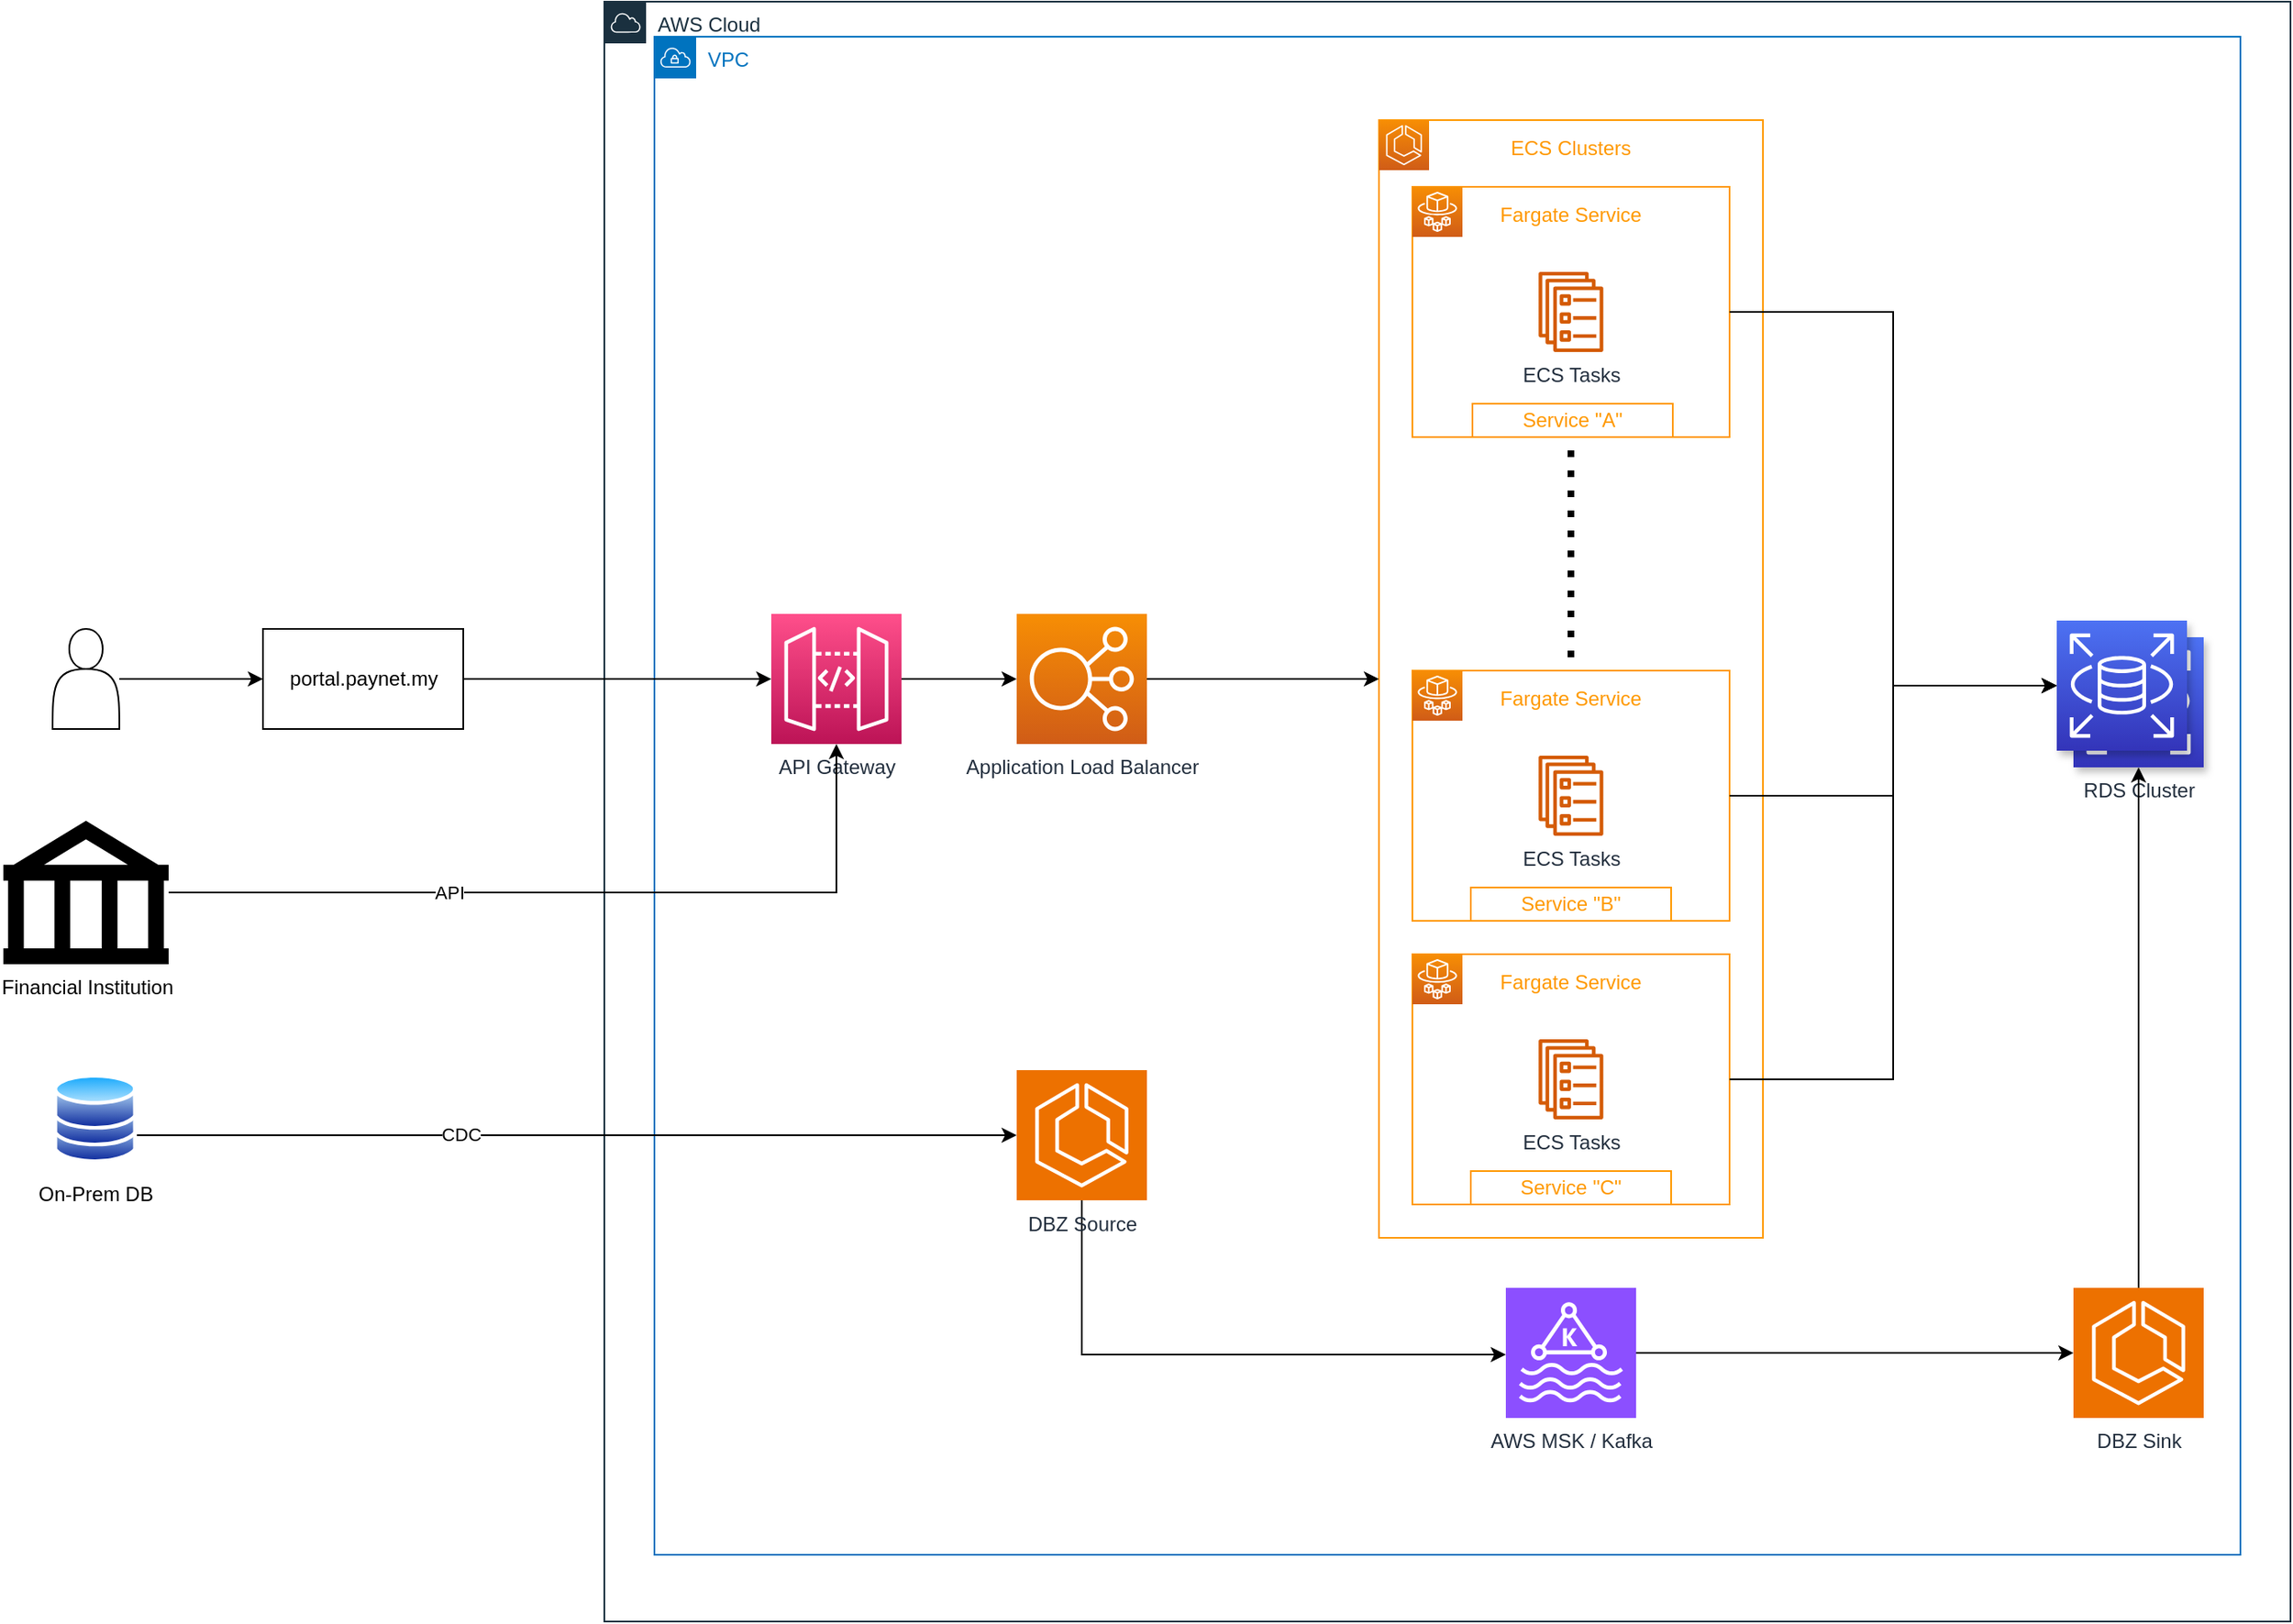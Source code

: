 <mxfile version="24.3.0" type="github" pages="2">
  <diagram name="archi" id="6VvenvqKkfI1LP6hs6xU">
    <mxGraphModel dx="2443" dy="829" grid="1" gridSize="10" guides="1" tooltips="1" connect="1" arrows="1" fold="1" page="1" pageScale="1" pageWidth="850" pageHeight="1100" math="0" shadow="0">
      <root>
        <mxCell id="0" />
        <mxCell id="1" parent="0" />
        <mxCell id="zs_Fc-4ZYUaIDNvFuIA1-17" value="&lt;font color=&quot;#1a303f&quot;&gt;AWS Cloud&lt;/font&gt;" style="sketch=0;outlineConnect=0;gradientColor=none;html=1;whiteSpace=wrap;fontSize=12;fontStyle=0;shape=mxgraph.aws4.group;grIcon=mxgraph.aws4.group_aws_cloud;strokeColor=#1A303F;fillColor=none;verticalAlign=top;align=left;spacingLeft=30;fontColor=#858B94;dashed=0;movable=1;resizable=1;rotatable=1;deletable=1;editable=1;locked=0;connectable=1;" parent="1" vertex="1">
          <mxGeometry x="100" y="309" width="1010" height="971" as="geometry" />
        </mxCell>
        <mxCell id="zs_Fc-4ZYUaIDNvFuIA1-20" value="&lt;font color=&quot;#0073bf&quot;&gt;VPC&lt;/font&gt;" style="sketch=0;outlineConnect=0;gradientColor=none;html=1;whiteSpace=wrap;fontSize=12;fontStyle=0;shape=mxgraph.aws4.group;grIcon=mxgraph.aws4.group_vpc;strokeColor=#0073BF;fillColor=none;verticalAlign=top;align=left;spacingLeft=30;fontColor=#B6BABF;dashed=0;" parent="1" vertex="1">
          <mxGeometry x="130" y="330" width="950" height="910" as="geometry" />
        </mxCell>
        <mxCell id="zs_Fc-4ZYUaIDNvFuIA1-34" value="" style="group" parent="1" vertex="1" connectable="0">
          <mxGeometry x="564" y="380" width="230" height="670" as="geometry" />
        </mxCell>
        <mxCell id="zs_Fc-4ZYUaIDNvFuIA1-33" value="&lt;div align=&quot;center&quot;&gt;&lt;div&gt;ECS Clusters&lt;/div&gt;&lt;/div&gt;" style="outlineConnect=0;gradientColor=none;html=1;whiteSpace=wrap;fontSize=12;fontStyle=0;strokeColor=#FF9900;fillColor=none;verticalAlign=top;align=center;fontColor=#FF9900;dashed=0;spacingTop=3;" parent="zs_Fc-4ZYUaIDNvFuIA1-34" vertex="1">
          <mxGeometry width="230" height="670" as="geometry" />
        </mxCell>
        <mxCell id="zs_Fc-4ZYUaIDNvFuIA1-32" value="" style="sketch=0;points=[[0,0,0],[0.25,0,0],[0.5,0,0],[0.75,0,0],[1,0,0],[0,1,0],[0.25,1,0],[0.5,1,0],[0.75,1,0],[1,1,0],[0,0.25,0],[0,0.5,0],[0,0.75,0],[1,0.25,0],[1,0.5,0],[1,0.75,0]];outlineConnect=0;fontColor=#232F3E;gradientColor=#F78E04;gradientDirection=north;fillColor=#D05C17;strokeColor=#ffffff;dashed=0;verticalLabelPosition=bottom;verticalAlign=top;align=center;html=1;fontSize=12;fontStyle=0;aspect=fixed;shape=mxgraph.aws4.resourceIcon;resIcon=mxgraph.aws4.ecs;" parent="zs_Fc-4ZYUaIDNvFuIA1-34" vertex="1">
          <mxGeometry width="30" height="30" as="geometry" />
        </mxCell>
        <mxCell id="zs_Fc-4ZYUaIDNvFuIA1-43" value="ECS Tasks" style="sketch=0;outlineConnect=0;fontColor=#232F3E;gradientColor=none;fillColor=#D45B07;strokeColor=none;dashed=0;verticalLabelPosition=bottom;verticalAlign=top;align=center;html=1;fontSize=12;fontStyle=0;aspect=fixed;pointerEvents=1;shape=mxgraph.aws4.ecs_service;" parent="zs_Fc-4ZYUaIDNvFuIA1-34" vertex="1">
          <mxGeometry x="95.5" y="91" width="39" height="48" as="geometry" />
        </mxCell>
        <mxCell id="zs_Fc-4ZYUaIDNvFuIA1-45" value="" style="group" parent="zs_Fc-4ZYUaIDNvFuIA1-34" vertex="1" connectable="0">
          <mxGeometry x="20" y="40" width="190" height="150" as="geometry" />
        </mxCell>
        <mxCell id="zs_Fc-4ZYUaIDNvFuIA1-41" value="Fargate Service" style="outlineConnect=0;gradientColor=none;html=1;whiteSpace=wrap;fontSize=12;fontStyle=0;strokeColor=#FF9900;fillColor=none;verticalAlign=top;align=center;fontColor=#FF9900;dashed=0;spacingTop=3;" parent="zs_Fc-4ZYUaIDNvFuIA1-45" vertex="1">
          <mxGeometry width="190" height="150" as="geometry" />
        </mxCell>
        <mxCell id="zs_Fc-4ZYUaIDNvFuIA1-42" value="" style="sketch=0;points=[[0,0,0],[0.25,0,0],[0.5,0,0],[0.75,0,0],[1,0,0],[0,1,0],[0.25,1,0],[0.5,1,0],[0.75,1,0],[1,1,0],[0,0.25,0],[0,0.5,0],[0,0.75,0],[1,0.25,0],[1,0.5,0],[1,0.75,0]];outlineConnect=0;fontColor=#232F3E;gradientColor=#F78E04;gradientDirection=north;fillColor=#D05C17;strokeColor=#ffffff;dashed=0;verticalLabelPosition=bottom;verticalAlign=top;align=center;html=1;fontSize=12;fontStyle=0;aspect=fixed;shape=mxgraph.aws4.resourceIcon;resIcon=mxgraph.aws4.fargate;" parent="zs_Fc-4ZYUaIDNvFuIA1-45" vertex="1">
          <mxGeometry width="30" height="30" as="geometry" />
        </mxCell>
        <mxCell id="zs_Fc-4ZYUaIDNvFuIA1-74" value="&lt;font color=&quot;#ff9900&quot;&gt;Service &quot;A&quot;&lt;/font&gt;" style="rounded=0;whiteSpace=wrap;html=1;strokeColor=#FF9900;" parent="zs_Fc-4ZYUaIDNvFuIA1-45" vertex="1">
          <mxGeometry x="36" y="130" width="120" height="20" as="geometry" />
        </mxCell>
        <mxCell id="zs_Fc-4ZYUaIDNvFuIA1-69" value="" style="group" parent="zs_Fc-4ZYUaIDNvFuIA1-34" vertex="1" connectable="0">
          <mxGeometry x="20" y="500" width="190" height="150" as="geometry" />
        </mxCell>
        <mxCell id="zs_Fc-4ZYUaIDNvFuIA1-62" value="Fargate Service" style="outlineConnect=0;gradientColor=none;html=1;whiteSpace=wrap;fontSize=12;fontStyle=0;strokeColor=#FF9900;fillColor=none;verticalAlign=top;align=center;fontColor=#FF9900;dashed=0;spacingTop=3;" parent="zs_Fc-4ZYUaIDNvFuIA1-69" vertex="1">
          <mxGeometry width="190" height="150" as="geometry" />
        </mxCell>
        <mxCell id="zs_Fc-4ZYUaIDNvFuIA1-63" value="" style="sketch=0;points=[[0,0,0],[0.25,0,0],[0.5,0,0],[0.75,0,0],[1,0,0],[0,1,0],[0.25,1,0],[0.5,1,0],[0.75,1,0],[1,1,0],[0,0.25,0],[0,0.5,0],[0,0.75,0],[1,0.25,0],[1,0.5,0],[1,0.75,0]];outlineConnect=0;fontColor=#232F3E;gradientColor=#F78E04;gradientDirection=north;fillColor=#D05C17;strokeColor=#ffffff;dashed=0;verticalLabelPosition=bottom;verticalAlign=top;align=center;html=1;fontSize=12;fontStyle=0;aspect=fixed;shape=mxgraph.aws4.resourceIcon;resIcon=mxgraph.aws4.fargate;" parent="zs_Fc-4ZYUaIDNvFuIA1-69" vertex="1">
          <mxGeometry width="30" height="30" as="geometry" />
        </mxCell>
        <mxCell id="zs_Fc-4ZYUaIDNvFuIA1-64" value="ECS Tasks" style="sketch=0;outlineConnect=0;fontColor=#232F3E;gradientColor=none;fillColor=#D45B07;strokeColor=none;dashed=0;verticalLabelPosition=bottom;verticalAlign=top;align=center;html=1;fontSize=12;fontStyle=0;aspect=fixed;pointerEvents=1;shape=mxgraph.aws4.ecs_service;" parent="zs_Fc-4ZYUaIDNvFuIA1-69" vertex="1">
          <mxGeometry x="75.5" y="51" width="39" height="48" as="geometry" />
        </mxCell>
        <mxCell id="zs_Fc-4ZYUaIDNvFuIA1-76" value="&lt;font color=&quot;#ff9900&quot;&gt;Service &quot;C&quot;&lt;/font&gt;" style="rounded=0;whiteSpace=wrap;html=1;strokeColor=#FF9900;" parent="zs_Fc-4ZYUaIDNvFuIA1-69" vertex="1">
          <mxGeometry x="35" y="130" width="120" height="20" as="geometry" />
        </mxCell>
        <mxCell id="zs_Fc-4ZYUaIDNvFuIA1-57" value="" style="group" parent="zs_Fc-4ZYUaIDNvFuIA1-34" vertex="1" connectable="0">
          <mxGeometry x="20" y="330" width="190" height="150" as="geometry" />
        </mxCell>
        <mxCell id="zs_Fc-4ZYUaIDNvFuIA1-70" value="" style="group" parent="zs_Fc-4ZYUaIDNvFuIA1-57" vertex="1" connectable="0">
          <mxGeometry width="190" height="150" as="geometry" />
        </mxCell>
        <mxCell id="zs_Fc-4ZYUaIDNvFuIA1-58" value="Fargate Service" style="outlineConnect=0;gradientColor=none;html=1;whiteSpace=wrap;fontSize=12;fontStyle=0;strokeColor=#FF9900;fillColor=none;verticalAlign=top;align=center;fontColor=#FF9900;dashed=0;spacingTop=3;" parent="zs_Fc-4ZYUaIDNvFuIA1-70" vertex="1">
          <mxGeometry width="190" height="150" as="geometry" />
        </mxCell>
        <mxCell id="zs_Fc-4ZYUaIDNvFuIA1-59" value="" style="sketch=0;points=[[0,0,0],[0.25,0,0],[0.5,0,0],[0.75,0,0],[1,0,0],[0,1,0],[0.25,1,0],[0.5,1,0],[0.75,1,0],[1,1,0],[0,0.25,0],[0,0.5,0],[0,0.75,0],[1,0.25,0],[1,0.5,0],[1,0.75,0]];outlineConnect=0;fontColor=#232F3E;gradientColor=#F78E04;gradientDirection=north;fillColor=#D05C17;strokeColor=#ffffff;dashed=0;verticalLabelPosition=bottom;verticalAlign=top;align=center;html=1;fontSize=12;fontStyle=0;aspect=fixed;shape=mxgraph.aws4.resourceIcon;resIcon=mxgraph.aws4.fargate;" parent="zs_Fc-4ZYUaIDNvFuIA1-70" vertex="1">
          <mxGeometry width="30" height="30" as="geometry" />
        </mxCell>
        <mxCell id="zs_Fc-4ZYUaIDNvFuIA1-60" value="ECS Tasks" style="sketch=0;outlineConnect=0;fontColor=#232F3E;gradientColor=none;fillColor=#D45B07;strokeColor=none;dashed=0;verticalLabelPosition=bottom;verticalAlign=top;align=center;html=1;fontSize=12;fontStyle=0;aspect=fixed;pointerEvents=1;shape=mxgraph.aws4.ecs_service;" parent="zs_Fc-4ZYUaIDNvFuIA1-70" vertex="1">
          <mxGeometry x="75.5" y="51" width="39" height="48" as="geometry" />
        </mxCell>
        <mxCell id="zs_Fc-4ZYUaIDNvFuIA1-75" value="&lt;font color=&quot;#ff9900&quot;&gt;Service &quot;B&quot;&lt;/font&gt;" style="rounded=0;whiteSpace=wrap;html=1;strokeColor=#FF9900;" parent="zs_Fc-4ZYUaIDNvFuIA1-70" vertex="1">
          <mxGeometry x="35" y="130" width="120" height="20" as="geometry" />
        </mxCell>
        <mxCell id="zs_Fc-4ZYUaIDNvFuIA1-71" style="edgeStyle=orthogonalEdgeStyle;rounded=0;orthogonalLoop=1;jettySize=auto;html=1;endArrow=none;endFill=0;dashed=1;dashPattern=1 2;strokeWidth=4;targetPerimeterSpacing=8;sourcePerimeterSpacing=8;" parent="zs_Fc-4ZYUaIDNvFuIA1-34" source="zs_Fc-4ZYUaIDNvFuIA1-41" target="zs_Fc-4ZYUaIDNvFuIA1-58" edge="1">
          <mxGeometry relative="1" as="geometry" />
        </mxCell>
        <mxCell id="zs_Fc-4ZYUaIDNvFuIA1-2" value="API Gateway" style="sketch=0;points=[[0,0,0],[0.25,0,0],[0.5,0,0],[0.75,0,0],[1,0,0],[0,1,0],[0.25,1,0],[0.5,1,0],[0.75,1,0],[1,1,0],[0,0.25,0],[0,0.5,0],[0,0.75,0],[1,0.25,0],[1,0.5,0],[1,0.75,0]];outlineConnect=0;fontColor=#232F3E;gradientColor=#FF4F8B;gradientDirection=north;fillColor=#BC1356;strokeColor=#ffffff;dashed=0;verticalLabelPosition=bottom;verticalAlign=top;align=center;html=1;fontSize=12;fontStyle=0;aspect=fixed;shape=mxgraph.aws4.resourceIcon;resIcon=mxgraph.aws4.api_gateway;" parent="1" vertex="1">
          <mxGeometry x="200" y="676" width="78" height="78" as="geometry" />
        </mxCell>
        <mxCell id="zs_Fc-4ZYUaIDNvFuIA1-65" style="edgeStyle=orthogonalEdgeStyle;rounded=0;orthogonalLoop=1;jettySize=auto;html=1;entryX=0;entryY=0.5;entryDx=0;entryDy=0;" parent="1" source="zs_Fc-4ZYUaIDNvFuIA1-3" target="zs_Fc-4ZYUaIDNvFuIA1-33" edge="1">
          <mxGeometry relative="1" as="geometry" />
        </mxCell>
        <mxCell id="zs_Fc-4ZYUaIDNvFuIA1-3" value="Application Load Balancer" style="sketch=0;points=[[0,0,0],[0.25,0,0],[0.5,0,0],[0.75,0,0],[1,0,0],[0,1,0],[0.25,1,0],[0.5,1,0],[0.75,1,0],[1,1,0],[0,0.25,0],[0,0.5,0],[0,0.75,0],[1,0.25,0],[1,0.5,0],[1,0.75,0]];outlineConnect=0;fontColor=#232F3E;gradientColor=#F78E04;gradientDirection=north;fillColor=#D05C17;strokeColor=#ffffff;dashed=0;verticalLabelPosition=bottom;verticalAlign=top;align=center;html=1;fontSize=12;fontStyle=0;aspect=fixed;shape=mxgraph.aws4.resourceIcon;resIcon=mxgraph.aws4.elastic_load_balancing;" parent="1" vertex="1">
          <mxGeometry x="347" y="676" width="78" height="78" as="geometry" />
        </mxCell>
        <mxCell id="zs_Fc-4ZYUaIDNvFuIA1-8" value="&#xa;&#xa;&#xa;&#xa;&#xa;&#xa;" style="group" parent="1" vertex="1" connectable="0">
          <mxGeometry x="970" y="680" width="88" height="88" as="geometry" />
        </mxCell>
        <mxCell id="zs_Fc-4ZYUaIDNvFuIA1-5" value="RDS Cluster" style="sketch=0;points=[[0,0,0],[0.25,0,0],[0.5,0,0],[0.75,0,0],[1,0,0],[0,1,0],[0.25,1,0],[0.5,1,0],[0.75,1,0],[1,1,0],[0,0.25,0],[0,0.5,0],[0,0.75,0],[1,0.25,0],[1,0.5,0],[1,0.75,0]];outlineConnect=0;fontColor=#232F3E;gradientColor=#4D72F3;gradientDirection=north;fillColor=#3334B9;strokeColor=#ffffff;dashed=0;verticalLabelPosition=bottom;verticalAlign=top;align=center;html=1;fontSize=12;fontStyle=0;aspect=fixed;shape=mxgraph.aws4.resourceIcon;resIcon=mxgraph.aws4.rds;shadow=1;container=0;" parent="zs_Fc-4ZYUaIDNvFuIA1-8" vertex="1">
          <mxGeometry x="10" y="10" width="78" height="78" as="geometry" />
        </mxCell>
        <mxCell id="zs_Fc-4ZYUaIDNvFuIA1-6" value="" style="sketch=0;points=[[0,0,0],[0.25,0,0],[0.5,0,0],[0.75,0,0],[1,0,0],[0,1,0],[0.25,1,0],[0.5,1,0],[0.75,1,0],[1,1,0],[0,0.25,0],[0,0.5,0],[0,0.75,0],[1,0.25,0],[1,0.5,0],[1,0.75,0]];outlineConnect=0;fontColor=#232F3E;gradientColor=#4D72F3;gradientDirection=north;fillColor=#3334B9;strokeColor=#ffffff;dashed=0;verticalLabelPosition=bottom;verticalAlign=top;align=center;html=1;fontSize=12;fontStyle=0;aspect=fixed;shape=mxgraph.aws4.resourceIcon;resIcon=mxgraph.aws4.rds;shadow=1;container=0;" parent="zs_Fc-4ZYUaIDNvFuIA1-8" vertex="1">
          <mxGeometry width="78" height="78" as="geometry" />
        </mxCell>
        <mxCell id="zs_Fc-4ZYUaIDNvFuIA1-66" style="edgeStyle=orthogonalEdgeStyle;rounded=0;orthogonalLoop=1;jettySize=auto;html=1;entryX=0;entryY=0.5;entryDx=0;entryDy=0;entryPerimeter=0;" parent="1" source="zs_Fc-4ZYUaIDNvFuIA1-41" target="zs_Fc-4ZYUaIDNvFuIA1-6" edge="1">
          <mxGeometry relative="1" as="geometry" />
        </mxCell>
        <mxCell id="zs_Fc-4ZYUaIDNvFuIA1-68" style="edgeStyle=orthogonalEdgeStyle;rounded=0;orthogonalLoop=1;jettySize=auto;html=1;entryX=0;entryY=0.5;entryDx=0;entryDy=0;entryPerimeter=0;" parent="1" source="zs_Fc-4ZYUaIDNvFuIA1-62" target="zs_Fc-4ZYUaIDNvFuIA1-6" edge="1">
          <mxGeometry relative="1" as="geometry" />
        </mxCell>
        <mxCell id="zs_Fc-4ZYUaIDNvFuIA1-72" style="edgeStyle=orthogonalEdgeStyle;rounded=0;orthogonalLoop=1;jettySize=auto;html=1;entryX=0;entryY=0.5;entryDx=0;entryDy=0;entryPerimeter=0;" parent="1" source="zs_Fc-4ZYUaIDNvFuIA1-58" target="zs_Fc-4ZYUaIDNvFuIA1-6" edge="1">
          <mxGeometry relative="1" as="geometry" />
        </mxCell>
        <mxCell id="NcLQLDWYlD9YzWB4cNt9-6" value="" style="group" vertex="1" connectable="0" parent="1">
          <mxGeometry x="-230" y="950" width="50" height="57" as="geometry" />
        </mxCell>
        <mxCell id="NcLQLDWYlD9YzWB4cNt9-3" value="On-Prem DB" style="image;aspect=fixed;perimeter=ellipsePerimeter;html=1;align=center;shadow=0;dashed=0;spacingTop=3;image=img/lib/active_directory/database.svg;" vertex="1" parent="NcLQLDWYlD9YzWB4cNt9-6">
          <mxGeometry y="20" width="50" height="37" as="geometry" />
        </mxCell>
        <mxCell id="NcLQLDWYlD9YzWB4cNt9-4" value="" style="image;aspect=fixed;perimeter=ellipsePerimeter;html=1;align=center;shadow=0;dashed=0;spacingTop=3;image=img/lib/active_directory/database.svg;" vertex="1" parent="NcLQLDWYlD9YzWB4cNt9-6">
          <mxGeometry y="10" width="50" height="37" as="geometry" />
        </mxCell>
        <mxCell id="NcLQLDWYlD9YzWB4cNt9-2" value="" style="image;aspect=fixed;perimeter=ellipsePerimeter;html=1;align=center;shadow=0;dashed=0;spacingTop=3;image=img/lib/active_directory/database.svg;" vertex="1" parent="NcLQLDWYlD9YzWB4cNt9-6">
          <mxGeometry width="50" height="37" as="geometry" />
        </mxCell>
        <mxCell id="NcLQLDWYlD9YzWB4cNt9-30" style="edgeStyle=orthogonalEdgeStyle;rounded=0;orthogonalLoop=1;jettySize=auto;html=1;" edge="1" parent="1" source="NcLQLDWYlD9YzWB4cNt9-8" target="zs_Fc-4ZYUaIDNvFuIA1-5">
          <mxGeometry relative="1" as="geometry" />
        </mxCell>
        <mxCell id="NcLQLDWYlD9YzWB4cNt9-8" value="DBZ Sink" style="sketch=0;points=[[0,0,0],[0.25,0,0],[0.5,0,0],[0.75,0,0],[1,0,0],[0,1,0],[0.25,1,0],[0.5,1,0],[0.75,1,0],[1,1,0],[0,0.25,0],[0,0.5,0],[0,0.75,0],[1,0.25,0],[1,0.5,0],[1,0.75,0]];outlineConnect=0;fontColor=#232F3E;fillColor=#ED7100;strokeColor=#ffffff;dashed=0;verticalLabelPosition=bottom;verticalAlign=top;align=center;html=1;fontSize=12;fontStyle=0;aspect=fixed;shape=mxgraph.aws4.resourceIcon;resIcon=mxgraph.aws4.ecs;" vertex="1" parent="1">
          <mxGeometry x="980" y="1080" width="78" height="78" as="geometry" />
        </mxCell>
        <mxCell id="NcLQLDWYlD9YzWB4cNt9-18" style="edgeStyle=orthogonalEdgeStyle;rounded=0;orthogonalLoop=1;jettySize=auto;html=1;" edge="1" parent="1" source="NcLQLDWYlD9YzWB4cNt9-10" target="zs_Fc-4ZYUaIDNvFuIA1-2">
          <mxGeometry relative="1" as="geometry">
            <Array as="points">
              <mxPoint x="-44.5" y="726" />
            </Array>
          </mxGeometry>
        </mxCell>
        <mxCell id="NcLQLDWYlD9YzWB4cNt9-10" value="portal.paynet.my" style="rounded=0;whiteSpace=wrap;html=1;" vertex="1" parent="1">
          <mxGeometry x="-104.5" y="685" width="120" height="60" as="geometry" />
        </mxCell>
        <mxCell id="NcLQLDWYlD9YzWB4cNt9-29" style="edgeStyle=orthogonalEdgeStyle;rounded=0;orthogonalLoop=1;jettySize=auto;html=1;exitX=1;exitY=0.5;exitDx=0;exitDy=0;exitPerimeter=0;" edge="1" parent="1" source="NcLQLDWYlD9YzWB4cNt9-31" target="NcLQLDWYlD9YzWB4cNt9-8">
          <mxGeometry relative="1" as="geometry">
            <mxPoint x="718.0" y="1128.5" as="sourcePoint" />
          </mxGeometry>
        </mxCell>
        <mxCell id="NcLQLDWYlD9YzWB4cNt9-27" style="edgeStyle=orthogonalEdgeStyle;rounded=0;orthogonalLoop=1;jettySize=auto;html=1;" edge="1" parent="1" source="NcLQLDWYlD9YzWB4cNt9-12" target="NcLQLDWYlD9YzWB4cNt9-31">
          <mxGeometry relative="1" as="geometry">
            <mxPoint x="590" y="1130" as="targetPoint" />
            <Array as="points">
              <mxPoint x="386" y="1120" />
            </Array>
          </mxGeometry>
        </mxCell>
        <mxCell id="NcLQLDWYlD9YzWB4cNt9-12" value="DBZ Source" style="sketch=0;points=[[0,0,0],[0.25,0,0],[0.5,0,0],[0.75,0,0],[1,0,0],[0,1,0],[0.25,1,0],[0.5,1,0],[0.75,1,0],[1,1,0],[0,0.25,0],[0,0.5,0],[0,0.75,0],[1,0.25,0],[1,0.5,0],[1,0.75,0]];outlineConnect=0;fontColor=#232F3E;fillColor=#ED7100;strokeColor=#ffffff;dashed=0;verticalLabelPosition=bottom;verticalAlign=top;align=center;html=1;fontSize=12;fontStyle=0;aspect=fixed;shape=mxgraph.aws4.resourceIcon;resIcon=mxgraph.aws4.ecs;" vertex="1" parent="1">
          <mxGeometry x="347" y="949.5" width="78" height="78" as="geometry" />
        </mxCell>
        <mxCell id="NcLQLDWYlD9YzWB4cNt9-14" style="edgeStyle=orthogonalEdgeStyle;rounded=0;orthogonalLoop=1;jettySize=auto;html=1;entryX=0;entryY=0.5;entryDx=0;entryDy=0;" edge="1" parent="1" source="NcLQLDWYlD9YzWB4cNt9-13" target="NcLQLDWYlD9YzWB4cNt9-10">
          <mxGeometry relative="1" as="geometry" />
        </mxCell>
        <mxCell id="NcLQLDWYlD9YzWB4cNt9-13" value="" style="shape=actor;whiteSpace=wrap;html=1;" vertex="1" parent="1">
          <mxGeometry x="-230.5" y="685" width="40" height="60" as="geometry" />
        </mxCell>
        <mxCell id="NcLQLDWYlD9YzWB4cNt9-20" style="edgeStyle=orthogonalEdgeStyle;rounded=0;orthogonalLoop=1;jettySize=auto;html=1;" edge="1" parent="1" source="NcLQLDWYlD9YzWB4cNt9-16" target="zs_Fc-4ZYUaIDNvFuIA1-2">
          <mxGeometry relative="1" as="geometry" />
        </mxCell>
        <mxCell id="NcLQLDWYlD9YzWB4cNt9-21" value="API" style="edgeLabel;html=1;align=center;verticalAlign=middle;resizable=0;points=[];" vertex="1" connectable="0" parent="NcLQLDWYlD9YzWB4cNt9-20">
          <mxGeometry x="-0.312" relative="1" as="geometry">
            <mxPoint as="offset" />
          </mxGeometry>
        </mxCell>
        <mxCell id="NcLQLDWYlD9YzWB4cNt9-16" value="Financial Institution" style="shape=mxgraph.signs.travel.bank;html=1;pointerEvents=1;fillColor=#000000;strokeColor=none;verticalLabelPosition=bottom;verticalAlign=top;align=center;" vertex="1" parent="1">
          <mxGeometry x="-260" y="800" width="99" height="86" as="geometry" />
        </mxCell>
        <mxCell id="NcLQLDWYlD9YzWB4cNt9-22" style="edgeStyle=orthogonalEdgeStyle;rounded=0;orthogonalLoop=1;jettySize=auto;html=1;entryX=0;entryY=0.5;entryDx=0;entryDy=0;entryPerimeter=0;" edge="1" parent="1" source="zs_Fc-4ZYUaIDNvFuIA1-2" target="zs_Fc-4ZYUaIDNvFuIA1-3">
          <mxGeometry relative="1" as="geometry" />
        </mxCell>
        <mxCell id="NcLQLDWYlD9YzWB4cNt9-26" style="edgeStyle=orthogonalEdgeStyle;rounded=0;orthogonalLoop=1;jettySize=auto;html=1;entryX=0;entryY=0.5;entryDx=0;entryDy=0;entryPerimeter=0;" edge="1" parent="1" source="NcLQLDWYlD9YzWB4cNt9-3" target="NcLQLDWYlD9YzWB4cNt9-12">
          <mxGeometry relative="1" as="geometry" />
        </mxCell>
        <mxCell id="NcLQLDWYlD9YzWB4cNt9-28" value="CDC" style="edgeLabel;html=1;align=center;verticalAlign=middle;resizable=0;points=[];" vertex="1" connectable="0" parent="NcLQLDWYlD9YzWB4cNt9-26">
          <mxGeometry x="-0.261" y="1" relative="1" as="geometry">
            <mxPoint x="-1" as="offset" />
          </mxGeometry>
        </mxCell>
        <mxCell id="NcLQLDWYlD9YzWB4cNt9-31" value="AWS MSK / Kafka" style="sketch=0;points=[[0,0,0],[0.25,0,0],[0.5,0,0],[0.75,0,0],[1,0,0],[0,1,0],[0.25,1,0],[0.5,1,0],[0.75,1,0],[1,1,0],[0,0.25,0],[0,0.5,0],[0,0.75,0],[1,0.25,0],[1,0.5,0],[1,0.75,0]];outlineConnect=0;fontColor=#232F3E;fillColor=#8C4FFF;strokeColor=#ffffff;dashed=0;verticalLabelPosition=bottom;verticalAlign=top;align=center;html=1;fontSize=12;fontStyle=0;aspect=fixed;shape=mxgraph.aws4.resourceIcon;resIcon=mxgraph.aws4.managed_streaming_for_kafka;" vertex="1" parent="1">
          <mxGeometry x="640" y="1080" width="78" height="78" as="geometry" />
        </mxCell>
      </root>
    </mxGraphModel>
  </diagram>
  <diagram id="j8xk5e3IgWkEWwsN8AbJ" name="deployment-pipeline">
    <mxGraphModel dx="1026" dy="659" grid="1" gridSize="10" guides="1" tooltips="1" connect="1" arrows="1" fold="1" page="1" pageScale="1" pageWidth="850" pageHeight="1100" math="0" shadow="0">
      <root>
        <mxCell id="0" />
        <mxCell id="1" parent="0" />
        <mxCell id="jktgj87msHmXNIKa9a7T-5" value="&lt;div&gt;Prod&lt;/div&gt;&lt;div&gt;Deployment&lt;br&gt;&lt;/div&gt;" style="rounded=0;whiteSpace=wrap;html=1;" vertex="1" parent="1">
          <mxGeometry x="420" y="120" width="120" height="80" as="geometry" />
        </mxCell>
        <mxCell id="jktgj87msHmXNIKa9a7T-1" value="&lt;div&gt;Local&lt;/div&gt;&lt;div&gt;Development&lt;br&gt;&lt;/div&gt;" style="shape=step;perimeter=stepPerimeter;whiteSpace=wrap;html=1;fixedSize=1;" vertex="1" parent="1">
          <mxGeometry x="120" y="120" width="120" height="80" as="geometry" />
        </mxCell>
        <mxCell id="jktgj87msHmXNIKa9a7T-2" value="&lt;div&gt;SIT&lt;/div&gt;&lt;div&gt;Deployment&lt;br&gt;&lt;/div&gt;" style="shape=step;perimeter=stepPerimeter;whiteSpace=wrap;html=1;fixedSize=1;" vertex="1" parent="1">
          <mxGeometry x="220" y="120" width="120" height="80" as="geometry" />
        </mxCell>
        <mxCell id="jktgj87msHmXNIKa9a7T-3" value="&lt;div&gt;UAT&lt;/div&gt;&lt;div&gt;Deployment&lt;br&gt;&lt;/div&gt;" style="shape=step;perimeter=stepPerimeter;whiteSpace=wrap;html=1;fixedSize=1;" vertex="1" parent="1">
          <mxGeometry x="320" y="120" width="120" height="80" as="geometry" />
        </mxCell>
      </root>
    </mxGraphModel>
  </diagram>
</mxfile>

